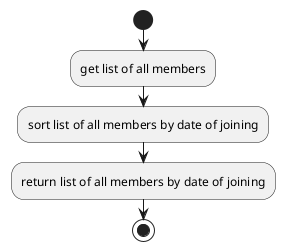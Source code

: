@startuml
start;
:get list of all members;
:sort list of all members by date of joining;
:return list of all members by date of joining;
stop
@enduml
